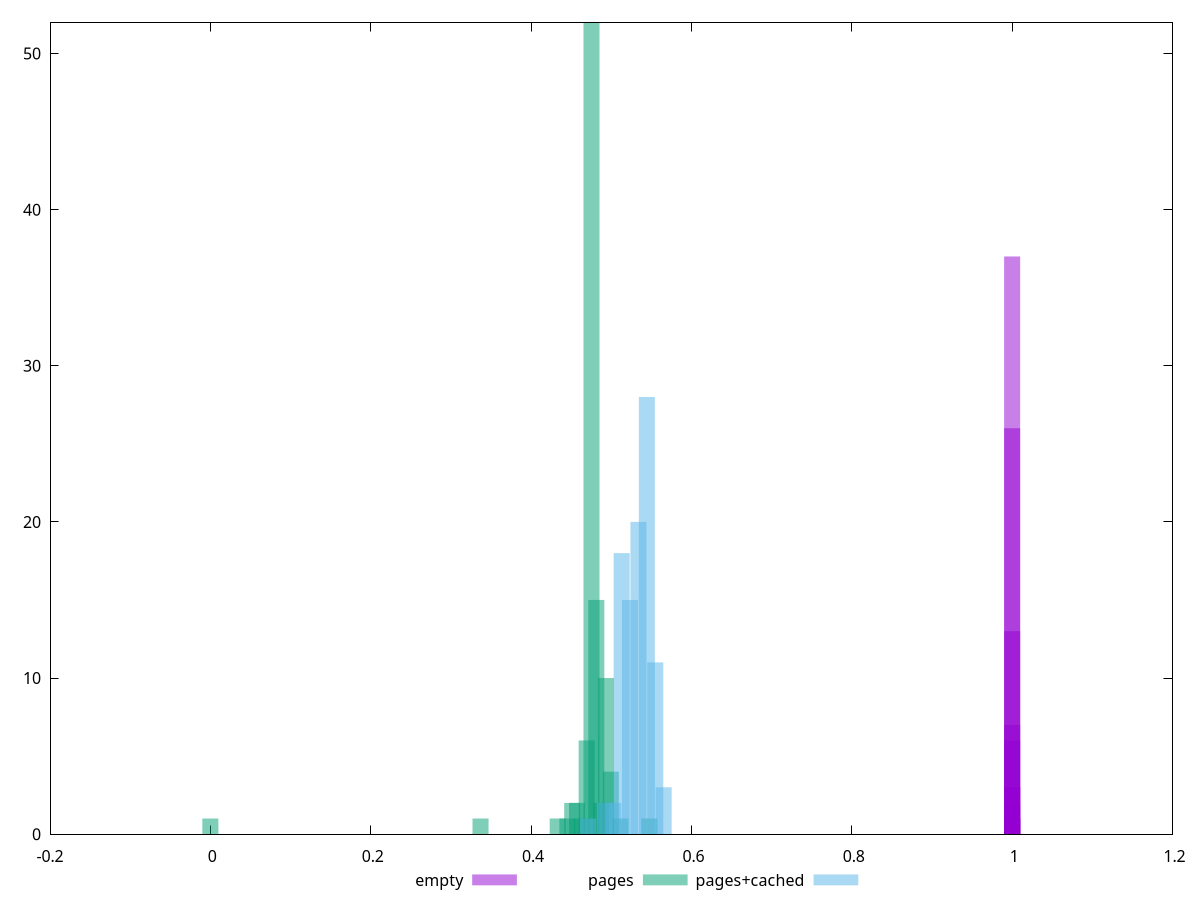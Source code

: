 $_empty <<EOF
0.9999987927917852 1
0.9999990312460957 37
0.9999990610528845 7
0.9999990759562789 6
0.9999990163427013 26
0.9999990461494901 13
0.9999989418257292 3
0.9999990014393069 3
0.9999989269223348 1
0.9999990908596733 2
0.9999989567291236 1
EOF
$_pages <<EOF
0.33696135241935465 1
0.47535619359158965 52
0.4813733605990781 15
0.49340769461405504 10
0.46933902658410115 6
0.4633218595766127 1
0.5475621976814513 1
0.4573046925691242 2
0.4873905276065666 2
0 1
0.4512875255616357 2
0.44527035855414726 1
0.49942486162154354 4
0.4332360245391703 1
0.5114591956365205 1
EOF
$_pagesCached <<EOF
0.4711230991425945 1
0.5339395123616071 20
0.5234701101584383 15
0.5444089145647758 28
0.5548783167679446 11
0.5130007079552695 18
0.5653477189711134 3
0.492061903548932 2
0.5025313057521008 2
EOF
set key outside below
set terminal pngcairo
set output "report_00005_2020-11-02T22-26-11.212Z/performance_score/performance_score_empty_pages_pages+cached+hist.png"
set boxwidth 0.019999981817193466
set style fill transparent solid 0.5 noborder
set yrange [0:52]
plot $_empty title "empty" with boxes ,$_pages title "pages" with boxes ,$_pagesCached title "pages+cached" with boxes ,
